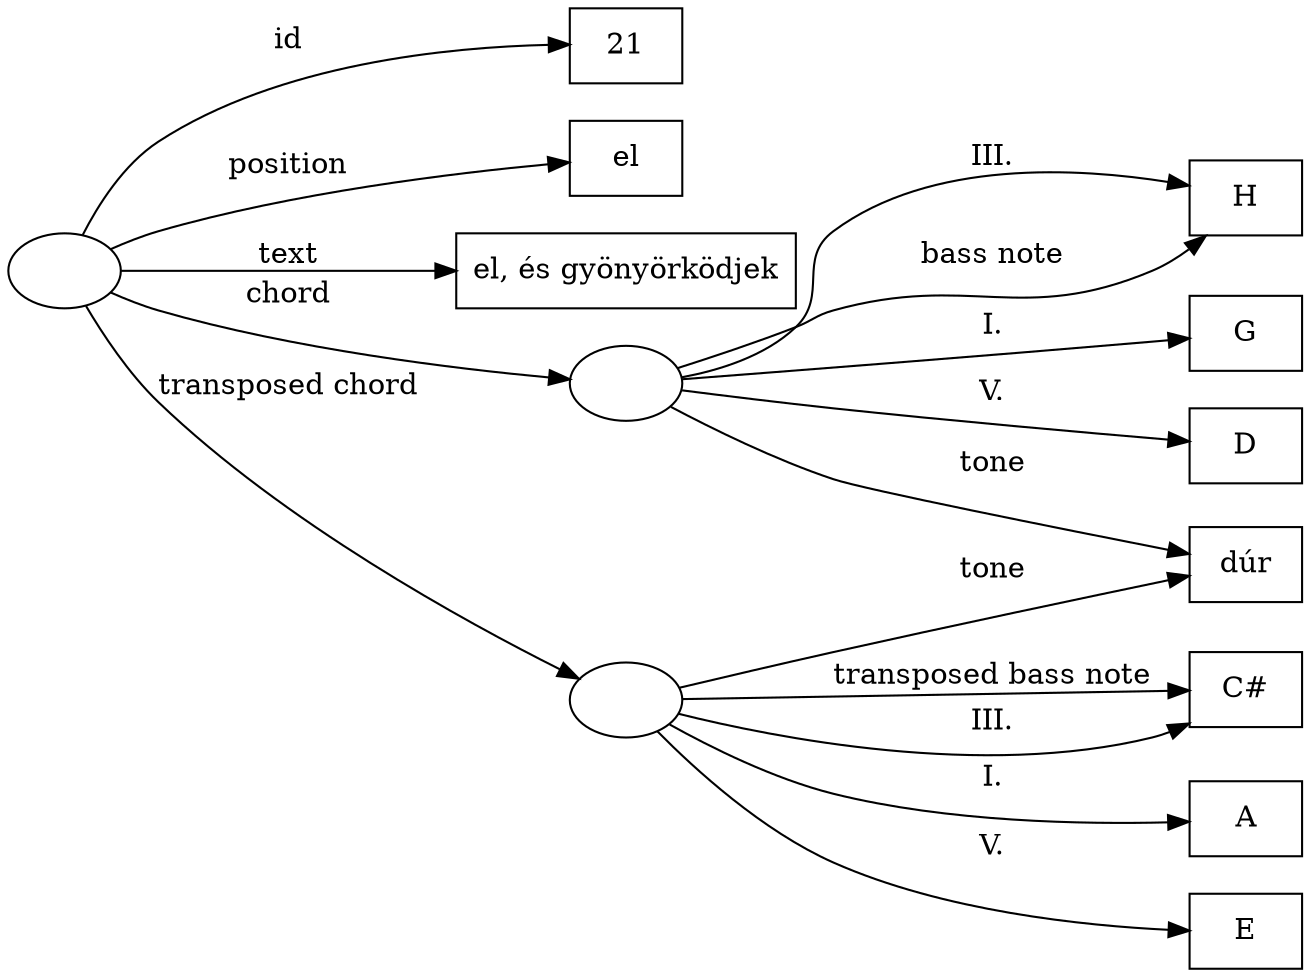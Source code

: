 digraph g {
    rankdir=LR
    Segment [label=""]
    ID [label="21" shape="box"]
    Position [label="el" shape="box"]
    Text [label="el, és gyönyörködjek" shape="box"]
    Bass_note [label="H" shape="box"]
    Chord [label=""]
    // Tone [label=""]
    Deg1 [label="G" shape="box"]
    // Deg3 [label=""]
    Deg5 [label="D" shape="box"]
    T_Chord [label=""]
    T_Tone [label="dúr" shape="box"]
    T_Bass_note [label="C#" shape="box"]
    T_Deg1 [label="A" shape="box"]
    // T_Deg3 [label=""]
    T_Deg5 [label="E" shape="box"]
    Segment -> ID [label="id"]
    Segment -> Position [label="position"]
    Segment -> Text [label="text"]
    Segment -> T_Chord [label="transposed chord"]
    Segment -> Chord [label="chord"]
    Chord -> T_Tone [label="tone"]
    Chord -> Deg1 [label="I."]
    Chord -> Bass_note [label="III."]
    Chord -> Deg5 [label="V."]
    Chord -> Bass_note [label="bass note"]
    T_Chord -> T_Tone [label="tone"]
    T_Chord -> T_Bass_note [label="transposed bass note"]
    T_Chord -> T_Deg1 [label="I."]
    T_Chord -> T_Bass_note [label="III."]
    T_Chord -> T_Deg5 [label="V."]
}